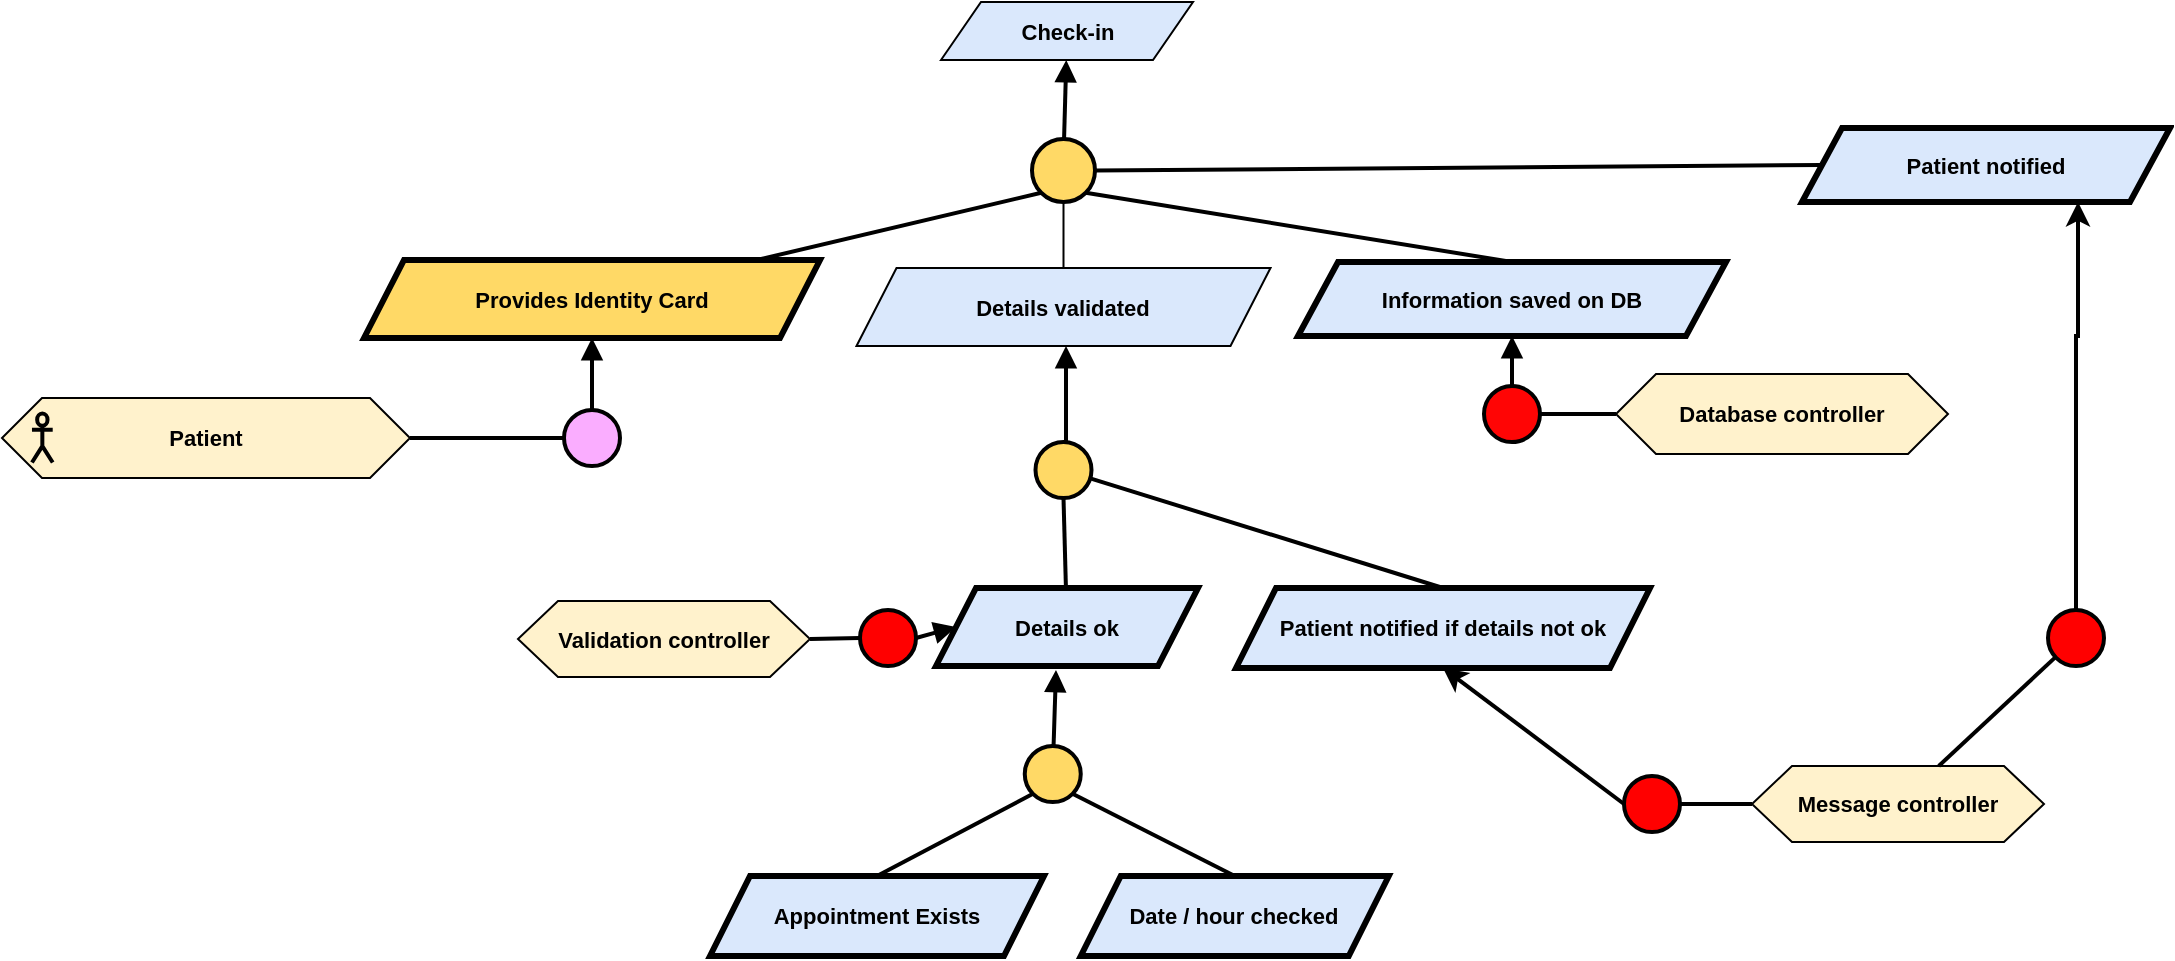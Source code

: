 <mxfile version="24.2.7" type="device">
  <diagram name="Page-1" id="M_wEQLcIumDKBrQ4-JNB">
    <mxGraphModel dx="6839" dy="92" grid="0" gridSize="10" guides="1" tooltips="1" connect="1" arrows="1" fold="1" page="0" pageScale="1" pageWidth="827" pageHeight="1169" math="0" shadow="0">
      <root>
        <mxCell id="0" />
        <mxCell id="1" parent="0" />
        <mxCell id="FIXR1feLg8hahodherzo-35" value="&lt;b&gt;Provides Identity Card&lt;/b&gt;" style="shape=parallelogram;perimeter=parallelogramPerimeter;whiteSpace=wrap;html=1;fixedSize=1;fillColor=#FFD966;strokeColor=#000000;strokeWidth=3;fontFamily=Helvetica;fontSize=11;fontColor=default;labelBackgroundColor=none;" parent="1" vertex="1">
          <mxGeometry x="-4982" y="1290" width="228" height="39" as="geometry" />
        </mxCell>
        <mxCell id="FIXR1feLg8hahodherzo-37" value="" style="group;fontFamily=Helvetica;fontSize=11;fontColor=default;labelBackgroundColor=default;" parent="1" vertex="1" connectable="0">
          <mxGeometry x="-5163" y="1359" width="204" height="40" as="geometry" />
        </mxCell>
        <mxCell id="FIXR1feLg8hahodherzo-38" value="&lt;b&gt;Patient&lt;/b&gt;" style="shape=hexagon;perimeter=hexagonPerimeter2;whiteSpace=wrap;html=1;fixedSize=1;fillColor=#FFF2CC;fontFamily=Helvetica;fontSize=11;fontColor=default;labelBackgroundColor=none;" parent="FIXR1feLg8hahodherzo-37" vertex="1">
          <mxGeometry width="204" height="40" as="geometry" />
        </mxCell>
        <mxCell id="FIXR1feLg8hahodherzo-39" value="" style="shape=umlActor;verticalLabelPosition=bottom;verticalAlign=top;html=1;outlineConnect=0;fillColor=none;strokeWidth=2;fontFamily=Helvetica;fontSize=11;fontColor=default;labelBackgroundColor=default;" parent="FIXR1feLg8hahodherzo-37" vertex="1">
          <mxGeometry x="14.983" y="7.75" width="10.373" height="24.5" as="geometry" />
        </mxCell>
        <mxCell id="FIXR1feLg8hahodherzo-40" value="" style="ellipse;whiteSpace=wrap;html=1;aspect=fixed;fillColor=#FAADFF;strokeWidth=2;fontFamily=Helvetica;fontSize=11;fontColor=default;labelBackgroundColor=default;" parent="1" vertex="1">
          <mxGeometry x="-4882" y="1365" width="28" height="28" as="geometry" />
        </mxCell>
        <mxCell id="FIXR1feLg8hahodherzo-41" value="" style="endArrow=block;html=1;rounded=0;endFill=1;strokeWidth=2;strokeColor=default;align=center;verticalAlign=middle;fontFamily=Helvetica;fontSize=11;fontColor=default;labelBackgroundColor=default;" parent="1" source="FIXR1feLg8hahodherzo-40" target="FIXR1feLg8hahodherzo-35" edge="1">
          <mxGeometry width="50" height="50" relative="1" as="geometry">
            <mxPoint x="-4902.065" y="1432.222" as="sourcePoint" />
            <mxPoint x="-4628.758" y="1524.844" as="targetPoint" />
          </mxGeometry>
        </mxCell>
        <mxCell id="FIXR1feLg8hahodherzo-42" value="" style="endArrow=none;html=1;rounded=0;strokeWidth=2;strokeColor=default;align=center;verticalAlign=middle;fontFamily=Helvetica;fontSize=11;fontColor=default;labelBackgroundColor=default;" parent="1" source="FIXR1feLg8hahodherzo-38" target="FIXR1feLg8hahodherzo-40" edge="1">
          <mxGeometry width="50" height="50" relative="1" as="geometry">
            <mxPoint x="-4820" y="1496.25" as="sourcePoint" />
            <mxPoint x="-4878.06" y="1430.25" as="targetPoint" />
          </mxGeometry>
        </mxCell>
        <mxCell id="FIXR1feLg8hahodherzo-43" value="" style="ellipse;whiteSpace=wrap;html=1;aspect=fixed;fillColor=#FFD966;strokeWidth=2;" parent="1" vertex="1">
          <mxGeometry x="-4648" y="1229.5" width="31.5" height="31.5" as="geometry" />
        </mxCell>
        <mxCell id="FIXR1feLg8hahodherzo-45" value="" style="endArrow=none;html=1;rounded=0;strokeWidth=2;entryX=0;entryY=1;entryDx=0;entryDy=0;" parent="1" source="FIXR1feLg8hahodherzo-35" target="FIXR1feLg8hahodherzo-43" edge="1">
          <mxGeometry width="50" height="50" relative="1" as="geometry">
            <mxPoint x="-4852" y="1336" as="sourcePoint" />
            <mxPoint x="-4827" y="1272" as="targetPoint" />
          </mxGeometry>
        </mxCell>
        <mxCell id="ZpXnfEx7CvquUOzYopGN-1" value="&lt;b&gt;Information saved on DB&lt;/b&gt;" style="shape=parallelogram;perimeter=parallelogramPerimeter;whiteSpace=wrap;html=1;fixedSize=1;fillColor=#dae8fc;strokeColor=#000000;strokeWidth=3;fontFamily=Helvetica;fontSize=11;fontColor=default;labelBackgroundColor=none;" parent="1" vertex="1">
          <mxGeometry x="-4515" y="1291" width="214" height="37" as="geometry" />
        </mxCell>
        <mxCell id="ZpXnfEx7CvquUOzYopGN-3" value="" style="endArrow=none;html=1;rounded=0;strokeWidth=2;entryX=1;entryY=1;entryDx=0;entryDy=0;exitX=0.5;exitY=0;exitDx=0;exitDy=0;" parent="1" source="ZpXnfEx7CvquUOzYopGN-1" target="FIXR1feLg8hahodherzo-43" edge="1">
          <mxGeometry width="50" height="50" relative="1" as="geometry">
            <mxPoint x="-4309" y="1292" as="sourcePoint" />
            <mxPoint x="-4444" y="1286" as="targetPoint" />
          </mxGeometry>
        </mxCell>
        <mxCell id="ZpXnfEx7CvquUOzYopGN-4" value="&lt;div&gt;&lt;b&gt;Database controller&lt;/b&gt;&lt;/div&gt;" style="shape=hexagon;perimeter=hexagonPerimeter2;whiteSpace=wrap;html=1;fixedSize=1;fillColor=#FFF2CC;fontFamily=Helvetica;fontSize=11;fontColor=default;labelBackgroundColor=none;" parent="1" vertex="1">
          <mxGeometry x="-4356" y="1347" width="166" height="40" as="geometry" />
        </mxCell>
        <mxCell id="ZpXnfEx7CvquUOzYopGN-5" value="" style="ellipse;whiteSpace=wrap;html=1;aspect=fixed;fillColor=#FF0505;strokeWidth=2;fontFamily=Helvetica;fontSize=11;fontColor=default;labelBackgroundColor=default;" parent="1" vertex="1">
          <mxGeometry x="-4422" y="1353" width="28" height="28" as="geometry" />
        </mxCell>
        <mxCell id="ZpXnfEx7CvquUOzYopGN-6" value="" style="endArrow=block;html=1;rounded=0;endFill=1;strokeWidth=2;strokeColor=default;align=center;verticalAlign=middle;fontFamily=Helvetica;fontSize=11;fontColor=default;labelBackgroundColor=default;" parent="1" source="ZpXnfEx7CvquUOzYopGN-5" target="ZpXnfEx7CvquUOzYopGN-1" edge="1">
          <mxGeometry width="50" height="50" relative="1" as="geometry">
            <mxPoint x="-4292.005" y="1436.972" as="sourcePoint" />
            <mxPoint x="-4121" y="1247" as="targetPoint" />
          </mxGeometry>
        </mxCell>
        <mxCell id="ZpXnfEx7CvquUOzYopGN-7" value="" style="endArrow=none;html=1;rounded=0;strokeWidth=2;strokeColor=default;align=center;verticalAlign=middle;fontFamily=Helvetica;fontSize=11;fontColor=default;labelBackgroundColor=default;" parent="1" source="ZpXnfEx7CvquUOzYopGN-4" target="ZpXnfEx7CvquUOzYopGN-5" edge="1">
          <mxGeometry width="50" height="50" relative="1" as="geometry">
            <mxPoint x="-4291" y="1495" as="sourcePoint" />
            <mxPoint x="-4268" y="1435" as="targetPoint" />
          </mxGeometry>
        </mxCell>
        <mxCell id="asSSU3BT1u9bHdQMqj07-2" value="" style="endArrow=block;html=1;rounded=0;endFill=1;strokeWidth=2;" parent="1" source="FIXR1feLg8hahodherzo-43" target="asSSU3BT1u9bHdQMqj07-1" edge="1">
          <mxGeometry width="50" height="50" relative="1" as="geometry">
            <mxPoint x="-4632" y="1230" as="sourcePoint" />
            <mxPoint x="-4632.25" y="1163" as="targetPoint" />
          </mxGeometry>
        </mxCell>
        <mxCell id="asSSU3BT1u9bHdQMqj07-1" value="&lt;b&gt;Check-in&lt;/b&gt;" style="shape=parallelogram;perimeter=parallelogramPerimeter;whiteSpace=wrap;html=1;fixedSize=1;fillColor=#dae8fc;strokeColor=#000000;fontFamily=Helvetica;fontSize=11;fontColor=default;labelBackgroundColor=none;" parent="1" vertex="1">
          <mxGeometry x="-4693.5" y="1161" width="126" height="29" as="geometry" />
        </mxCell>
        <mxCell id="BD3yNc5XAa4thf8RdMcB-4" value="&lt;b&gt;Details validated&lt;/b&gt;" style="shape=parallelogram;perimeter=parallelogramPerimeter;whiteSpace=wrap;html=1;fixedSize=1;fillColor=#dae8fc;strokeColor=#000000;fontFamily=Helvetica;fontSize=11;fontColor=default;labelBackgroundColor=none;" vertex="1" parent="1">
          <mxGeometry x="-4735.75" y="1294" width="207" height="39" as="geometry" />
        </mxCell>
        <mxCell id="BD3yNc5XAa4thf8RdMcB-6" value="" style="endArrow=none;html=1;rounded=0;exitX=0.5;exitY=0;exitDx=0;exitDy=0;entryX=0.5;entryY=1;entryDx=0;entryDy=0;" edge="1" parent="1" source="BD3yNc5XAa4thf8RdMcB-4" target="FIXR1feLg8hahodherzo-43">
          <mxGeometry width="50" height="50" relative="1" as="geometry">
            <mxPoint x="-4567" y="1286" as="sourcePoint" />
            <mxPoint x="-4517" y="1236" as="targetPoint" />
          </mxGeometry>
        </mxCell>
        <mxCell id="BD3yNc5XAa4thf8RdMcB-11" value="&lt;div&gt;&lt;b&gt;Validation controller&lt;/b&gt;&lt;/div&gt;" style="shape=hexagon;perimeter=hexagonPerimeter2;whiteSpace=wrap;html=1;fixedSize=1;fillColor=#FFF2CC;fontFamily=Helvetica;fontSize=11;fontColor=default;labelBackgroundColor=none;" vertex="1" parent="1">
          <mxGeometry x="-4905" y="1460.5" width="146" height="38" as="geometry" />
        </mxCell>
        <mxCell id="BD3yNc5XAa4thf8RdMcB-12" value="" style="endArrow=none;html=1;rounded=0;strokeWidth=2;exitX=0;exitY=1;exitDx=0;exitDy=0;entryX=0.5;entryY=0;entryDx=0;entryDy=0;" edge="1" parent="1" source="BD3yNc5XAa4thf8RdMcB-13" target="BD3yNc5XAa4thf8RdMcB-21">
          <mxGeometry width="50" height="50" relative="1" as="geometry">
            <mxPoint x="-4645.211" y="1582.732" as="sourcePoint" />
            <mxPoint x="-4747" y="1581" as="targetPoint" />
          </mxGeometry>
        </mxCell>
        <mxCell id="BD3yNc5XAa4thf8RdMcB-13" value="" style="ellipse;whiteSpace=wrap;html=1;aspect=fixed;fillColor=#FFD966;strokeWidth=2;" vertex="1" parent="1">
          <mxGeometry x="-4651.62" y="1533" width="28" height="28" as="geometry" />
        </mxCell>
        <mxCell id="BD3yNc5XAa4thf8RdMcB-14" value="" style="endArrow=block;html=1;rounded=0;endFill=1;strokeWidth=2;entryX=0.458;entryY=1.051;entryDx=0;entryDy=0;entryPerimeter=0;" edge="1" parent="1" source="BD3yNc5XAa4thf8RdMcB-13" target="BD3yNc5XAa4thf8RdMcB-15">
          <mxGeometry width="50" height="50" relative="1" as="geometry">
            <mxPoint x="-3771" y="1325" as="sourcePoint" />
            <mxPoint x="-4563" y="1491" as="targetPoint" />
          </mxGeometry>
        </mxCell>
        <mxCell id="BD3yNc5XAa4thf8RdMcB-15" value="&lt;b&gt;Details ok&lt;/b&gt;" style="shape=parallelogram;perimeter=parallelogramPerimeter;whiteSpace=wrap;html=1;fixedSize=1;fillColor=#dae8fc;strokeColor=#000000;strokeWidth=3;fontFamily=Helvetica;fontSize=11;fontColor=default;labelBackgroundColor=none;" vertex="1" parent="1">
          <mxGeometry x="-4696" y="1454" width="131" height="39" as="geometry" />
        </mxCell>
        <mxCell id="BD3yNc5XAa4thf8RdMcB-16" value="&lt;b&gt;Patient notified if details not ok&lt;/b&gt;" style="shape=parallelogram;perimeter=parallelogramPerimeter;whiteSpace=wrap;html=1;fixedSize=1;fillColor=#dae8fc;strokeColor=#000000;strokeWidth=3;fontFamily=Helvetica;fontSize=11;fontColor=default;labelBackgroundColor=none;" vertex="1" parent="1">
          <mxGeometry x="-4546" y="1454" width="207" height="40" as="geometry" />
        </mxCell>
        <mxCell id="BD3yNc5XAa4thf8RdMcB-17" value="" style="ellipse;whiteSpace=wrap;html=1;aspect=fixed;fillColor=#FF0000;strokeWidth=2;" vertex="1" parent="1">
          <mxGeometry x="-4734" y="1465" width="28" height="28" as="geometry" />
        </mxCell>
        <mxCell id="BD3yNc5XAa4thf8RdMcB-18" value="" style="endArrow=none;html=1;rounded=0;strokeWidth=2;exitX=1;exitY=0.5;exitDx=0;exitDy=0;entryX=0;entryY=0.5;entryDx=0;entryDy=0;" edge="1" parent="1" source="BD3yNc5XAa4thf8RdMcB-11" target="BD3yNc5XAa4thf8RdMcB-17">
          <mxGeometry width="50" height="50" relative="1" as="geometry">
            <mxPoint x="-4772" y="1495" as="sourcePoint" />
            <mxPoint x="-4742" y="1482" as="targetPoint" />
          </mxGeometry>
        </mxCell>
        <mxCell id="BD3yNc5XAa4thf8RdMcB-19" value="" style="endArrow=block;html=1;rounded=0;endFill=1;strokeWidth=2;entryX=0;entryY=0.5;entryDx=0;entryDy=0;exitX=1;exitY=0.5;exitDx=0;exitDy=0;" edge="1" parent="1" source="BD3yNc5XAa4thf8RdMcB-17" target="BD3yNc5XAa4thf8RdMcB-15">
          <mxGeometry width="50" height="50" relative="1" as="geometry">
            <mxPoint x="-4745" y="1491" as="sourcePoint" />
            <mxPoint x="-4692" y="1421" as="targetPoint" />
          </mxGeometry>
        </mxCell>
        <mxCell id="BD3yNc5XAa4thf8RdMcB-20" value="&lt;b&gt;Date / hour checked&lt;/b&gt;" style="shape=parallelogram;perimeter=parallelogramPerimeter;whiteSpace=wrap;html=1;fixedSize=1;fillColor=#dae8fc;strokeColor=#000000;fontFamily=Helvetica;fontSize=11;fontColor=default;labelBackgroundColor=none;strokeWidth=3;" vertex="1" parent="1">
          <mxGeometry x="-4623.62" y="1598" width="154" height="40" as="geometry" />
        </mxCell>
        <mxCell id="BD3yNc5XAa4thf8RdMcB-21" value="&lt;b&gt;Appointment Exists&lt;/b&gt;" style="shape=parallelogram;perimeter=parallelogramPerimeter;whiteSpace=wrap;html=1;fixedSize=1;fillColor=#dae8fc;strokeColor=#000000;fontFamily=Helvetica;fontSize=11;fontColor=default;labelBackgroundColor=none;strokeWidth=3;" vertex="1" parent="1">
          <mxGeometry x="-4809" y="1598" width="167" height="40" as="geometry" />
        </mxCell>
        <mxCell id="BD3yNc5XAa4thf8RdMcB-22" value="&lt;div&gt;&lt;b&gt;Message controller&lt;/b&gt;&lt;/div&gt;" style="shape=hexagon;perimeter=hexagonPerimeter2;whiteSpace=wrap;html=1;fixedSize=1;fillColor=#FFF2CC;fontFamily=Helvetica;fontSize=11;fontColor=default;labelBackgroundColor=none;" vertex="1" parent="1">
          <mxGeometry x="-4288" y="1543" width="146" height="38" as="geometry" />
        </mxCell>
        <mxCell id="BD3yNc5XAa4thf8RdMcB-23" value="" style="ellipse;whiteSpace=wrap;html=1;aspect=fixed;fillColor=#FF0000;strokeWidth=2;" vertex="1" parent="1">
          <mxGeometry x="-4352" y="1548" width="28" height="28" as="geometry" />
        </mxCell>
        <mxCell id="BD3yNc5XAa4thf8RdMcB-24" value="" style="endArrow=none;html=1;rounded=0;strokeWidth=2;" edge="1" parent="1" source="BD3yNc5XAa4thf8RdMcB-22" target="BD3yNc5XAa4thf8RdMcB-23">
          <mxGeometry width="50" height="50" relative="1" as="geometry">
            <mxPoint x="-4232" y="1550" as="sourcePoint" />
            <mxPoint x="-4207" y="1486" as="targetPoint" />
          </mxGeometry>
        </mxCell>
        <mxCell id="BD3yNc5XAa4thf8RdMcB-25" value="" style="ellipse;whiteSpace=wrap;html=1;aspect=fixed;fillColor=#FF0000;strokeWidth=2;" vertex="1" parent="1">
          <mxGeometry x="-4140" y="1465" width="28" height="28" as="geometry" />
        </mxCell>
        <mxCell id="BD3yNc5XAa4thf8RdMcB-26" value="" style="endArrow=none;html=1;rounded=0;strokeWidth=2;" edge="1" parent="1" source="BD3yNc5XAa4thf8RdMcB-22" target="BD3yNc5XAa4thf8RdMcB-25">
          <mxGeometry width="50" height="50" relative="1" as="geometry">
            <mxPoint x="-4302" y="1640" as="sourcePoint" />
            <mxPoint x="-4197" y="1496" as="targetPoint" />
          </mxGeometry>
        </mxCell>
        <mxCell id="BD3yNc5XAa4thf8RdMcB-27" value="" style="endArrow=none;html=1;rounded=0;strokeWidth=2;exitX=1;exitY=1;exitDx=0;exitDy=0;entryX=0.5;entryY=0;entryDx=0;entryDy=0;" edge="1" parent="1" source="BD3yNc5XAa4thf8RdMcB-13" target="BD3yNc5XAa4thf8RdMcB-20">
          <mxGeometry width="50" height="50" relative="1" as="geometry">
            <mxPoint x="-4499" y="1544" as="sourcePoint" />
            <mxPoint x="-4576" y="1585" as="targetPoint" />
          </mxGeometry>
        </mxCell>
        <mxCell id="BD3yNc5XAa4thf8RdMcB-28" value="" style="endArrow=classic;html=1;rounded=0;entryX=0.5;entryY=1;entryDx=0;entryDy=0;exitX=0;exitY=0.5;exitDx=0;exitDy=0;strokeWidth=2;" edge="1" parent="1" source="BD3yNc5XAa4thf8RdMcB-23" target="BD3yNc5XAa4thf8RdMcB-16">
          <mxGeometry width="50" height="50" relative="1" as="geometry">
            <mxPoint x="-4423" y="1564.5" as="sourcePoint" />
            <mxPoint x="-4373" y="1514.5" as="targetPoint" />
          </mxGeometry>
        </mxCell>
        <mxCell id="BD3yNc5XAa4thf8RdMcB-29" value="" style="endArrow=block;html=1;rounded=0;endFill=1;strokeWidth=2;" edge="1" parent="1">
          <mxGeometry width="50" height="50" relative="1" as="geometry">
            <mxPoint x="-4631" y="1381" as="sourcePoint" />
            <mxPoint x="-4631" y="1333" as="targetPoint" />
          </mxGeometry>
        </mxCell>
        <mxCell id="BD3yNc5XAa4thf8RdMcB-31" value="" style="ellipse;whiteSpace=wrap;html=1;aspect=fixed;fillColor=#FFD966;strokeWidth=2;" vertex="1" parent="1">
          <mxGeometry x="-4646.25" y="1381" width="28" height="28" as="geometry" />
        </mxCell>
        <mxCell id="BD3yNc5XAa4thf8RdMcB-32" value="" style="endArrow=none;html=1;rounded=0;entryX=0.5;entryY=1;entryDx=0;entryDy=0;strokeWidth=2;" edge="1" parent="1" source="BD3yNc5XAa4thf8RdMcB-15" target="BD3yNc5XAa4thf8RdMcB-31">
          <mxGeometry width="50" height="50" relative="1" as="geometry">
            <mxPoint x="-4567" y="1521" as="sourcePoint" />
            <mxPoint x="-4517" y="1471" as="targetPoint" />
          </mxGeometry>
        </mxCell>
        <mxCell id="BD3yNc5XAa4thf8RdMcB-33" value="" style="endArrow=none;html=1;rounded=0;entryX=0.5;entryY=0;entryDx=0;entryDy=0;strokeWidth=2;" edge="1" parent="1" source="BD3yNc5XAa4thf8RdMcB-31" target="BD3yNc5XAa4thf8RdMcB-16">
          <mxGeometry width="50" height="50" relative="1" as="geometry">
            <mxPoint x="-4567" y="1521" as="sourcePoint" />
            <mxPoint x="-4517" y="1471" as="targetPoint" />
          </mxGeometry>
        </mxCell>
        <mxCell id="BD3yNc5XAa4thf8RdMcB-34" value="&lt;b&gt;Patient notified&lt;/b&gt;" style="shape=parallelogram;perimeter=parallelogramPerimeter;whiteSpace=wrap;html=1;fixedSize=1;fillColor=#dae8fc;strokeColor=#000000;strokeWidth=3;fontFamily=Helvetica;fontSize=11;fontColor=default;labelBackgroundColor=none;" vertex="1" parent="1">
          <mxGeometry x="-4263" y="1224" width="184" height="37" as="geometry" />
        </mxCell>
        <mxCell id="BD3yNc5XAa4thf8RdMcB-35" style="edgeStyle=orthogonalEdgeStyle;rounded=0;orthogonalLoop=1;jettySize=auto;html=1;exitX=0.5;exitY=0;exitDx=0;exitDy=0;entryX=0.75;entryY=1;entryDx=0;entryDy=0;strokeWidth=2;" edge="1" parent="1" source="BD3yNc5XAa4thf8RdMcB-25" target="BD3yNc5XAa4thf8RdMcB-34">
          <mxGeometry relative="1" as="geometry">
            <mxPoint x="-4136" y="1491" as="sourcePoint" />
            <mxPoint x="-4136" y="1329" as="targetPoint" />
            <Array as="points">
              <mxPoint x="-4126" y="1328" />
            </Array>
          </mxGeometry>
        </mxCell>
        <mxCell id="BD3yNc5XAa4thf8RdMcB-36" value="" style="endArrow=none;html=1;rounded=0;strokeWidth=2;entryX=1;entryY=0.5;entryDx=0;entryDy=0;exitX=0;exitY=0.5;exitDx=0;exitDy=0;" edge="1" parent="1" source="BD3yNc5XAa4thf8RdMcB-34" target="FIXR1feLg8hahodherzo-43">
          <mxGeometry width="50" height="50" relative="1" as="geometry">
            <mxPoint x="-4077.5" y="1350" as="sourcePoint" />
            <mxPoint x="-4616.5" y="1239" as="targetPoint" />
          </mxGeometry>
        </mxCell>
      </root>
    </mxGraphModel>
  </diagram>
</mxfile>
